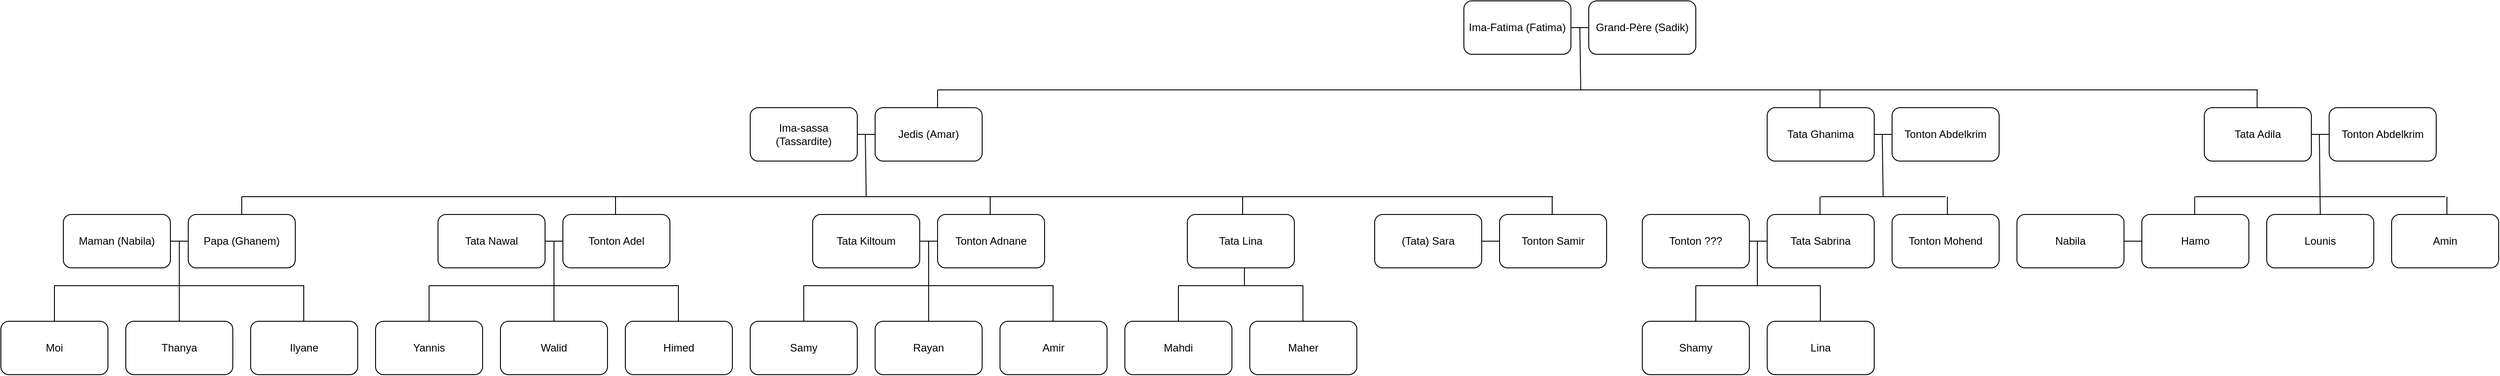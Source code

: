 <mxfile version="28.0.7">
  <diagram name="Page-1" id="pGUBPB7YpV5QTHI0yR4i">
    <mxGraphModel dx="1825" dy="1228" grid="1" gridSize="10" guides="1" tooltips="1" connect="1" arrows="1" fold="1" page="1" pageScale="1" pageWidth="827" pageHeight="1169" math="0" shadow="0">
      <root>
        <mxCell id="0" />
        <mxCell id="1" parent="0" />
        <mxCell id="REIp23zdgp6MgKpOmg6P-1" value="Moi" style="rounded=1;whiteSpace=wrap;html=1;" parent="1" vertex="1">
          <mxGeometry x="390" y="740" width="120" height="60" as="geometry" />
        </mxCell>
        <mxCell id="REIp23zdgp6MgKpOmg6P-2" value="Thanya" style="rounded=1;whiteSpace=wrap;html=1;" parent="1" vertex="1">
          <mxGeometry x="530" y="740" width="120" height="60" as="geometry" />
        </mxCell>
        <mxCell id="REIp23zdgp6MgKpOmg6P-4" value="Ilyane" style="rounded=1;whiteSpace=wrap;html=1;" parent="1" vertex="1">
          <mxGeometry x="670" y="740" width="120" height="60" as="geometry" />
        </mxCell>
        <mxCell id="REIp23zdgp6MgKpOmg6P-5" value="Maman (Nabila)" style="whiteSpace=wrap;html=1;rounded=1;" parent="1" vertex="1">
          <mxGeometry x="460" y="620" width="120" height="60" as="geometry" />
        </mxCell>
        <mxCell id="REIp23zdgp6MgKpOmg6P-7" value="Papa (Ghanem)" style="whiteSpace=wrap;html=1;rounded=1;" parent="1" vertex="1">
          <mxGeometry x="600" y="620" width="120" height="60" as="geometry" />
        </mxCell>
        <mxCell id="REIp23zdgp6MgKpOmg6P-8" value="" style="endArrow=none;html=1;rounded=0;exitX=1;exitY=0.5;exitDx=0;exitDy=0;entryX=0;entryY=0.5;entryDx=0;entryDy=0;" parent="1" source="REIp23zdgp6MgKpOmg6P-5" target="REIp23zdgp6MgKpOmg6P-7" edge="1">
          <mxGeometry width="50" height="50" relative="1" as="geometry">
            <mxPoint x="570" y="780" as="sourcePoint" />
            <mxPoint x="640" y="710" as="targetPoint" />
          </mxGeometry>
        </mxCell>
        <mxCell id="REIp23zdgp6MgKpOmg6P-9" value="" style="endArrow=none;html=1;rounded=0;exitX=0.5;exitY=0;exitDx=0;exitDy=0;" parent="1" source="REIp23zdgp6MgKpOmg6P-2" edge="1">
          <mxGeometry width="50" height="50" relative="1" as="geometry">
            <mxPoint x="570" y="780" as="sourcePoint" />
            <mxPoint x="590" y="650" as="targetPoint" />
          </mxGeometry>
        </mxCell>
        <mxCell id="REIp23zdgp6MgKpOmg6P-10" value="" style="endArrow=none;html=1;rounded=0;" parent="1" edge="1">
          <mxGeometry width="50" height="50" relative="1" as="geometry">
            <mxPoint x="450" y="700" as="sourcePoint" />
            <mxPoint x="730" y="700" as="targetPoint" />
          </mxGeometry>
        </mxCell>
        <mxCell id="REIp23zdgp6MgKpOmg6P-11" value="" style="endArrow=none;html=1;rounded=0;exitX=0.5;exitY=0;exitDx=0;exitDy=0;" parent="1" source="REIp23zdgp6MgKpOmg6P-1" edge="1">
          <mxGeometry width="50" height="50" relative="1" as="geometry">
            <mxPoint x="570" y="780" as="sourcePoint" />
            <mxPoint x="450" y="700" as="targetPoint" />
          </mxGeometry>
        </mxCell>
        <mxCell id="REIp23zdgp6MgKpOmg6P-12" value="" style="endArrow=none;html=1;rounded=0;exitX=0.5;exitY=0;exitDx=0;exitDy=0;" parent="1" edge="1">
          <mxGeometry width="50" height="50" relative="1" as="geometry">
            <mxPoint x="729.5" y="740" as="sourcePoint" />
            <mxPoint x="729.5" y="700" as="targetPoint" />
          </mxGeometry>
        </mxCell>
        <mxCell id="REIp23zdgp6MgKpOmg6P-13" value="Yannis" style="rounded=1;whiteSpace=wrap;html=1;" parent="1" vertex="1">
          <mxGeometry x="810" y="740" width="120" height="60" as="geometry" />
        </mxCell>
        <mxCell id="REIp23zdgp6MgKpOmg6P-14" value="Walid" style="rounded=1;whiteSpace=wrap;html=1;" parent="1" vertex="1">
          <mxGeometry x="950" y="740" width="120" height="60" as="geometry" />
        </mxCell>
        <mxCell id="REIp23zdgp6MgKpOmg6P-15" value="Himed" style="rounded=1;whiteSpace=wrap;html=1;" parent="1" vertex="1">
          <mxGeometry x="1090" y="740" width="120" height="60" as="geometry" />
        </mxCell>
        <mxCell id="REIp23zdgp6MgKpOmg6P-16" value="Tata Nawal" style="whiteSpace=wrap;html=1;rounded=1;" parent="1" vertex="1">
          <mxGeometry x="880" y="620" width="120" height="60" as="geometry" />
        </mxCell>
        <mxCell id="REIp23zdgp6MgKpOmg6P-17" value="Tonton Adel" style="whiteSpace=wrap;html=1;rounded=1;" parent="1" vertex="1">
          <mxGeometry x="1020" y="620" width="120" height="60" as="geometry" />
        </mxCell>
        <mxCell id="REIp23zdgp6MgKpOmg6P-18" value="" style="endArrow=none;html=1;rounded=0;exitX=1;exitY=0.5;exitDx=0;exitDy=0;entryX=0;entryY=0.5;entryDx=0;entryDy=0;" parent="1" source="REIp23zdgp6MgKpOmg6P-16" target="REIp23zdgp6MgKpOmg6P-17" edge="1">
          <mxGeometry width="50" height="50" relative="1" as="geometry">
            <mxPoint x="990" y="780" as="sourcePoint" />
            <mxPoint x="1060" y="710" as="targetPoint" />
          </mxGeometry>
        </mxCell>
        <mxCell id="REIp23zdgp6MgKpOmg6P-19" value="" style="endArrow=none;html=1;rounded=0;exitX=0.5;exitY=0;exitDx=0;exitDy=0;" parent="1" source="REIp23zdgp6MgKpOmg6P-14" edge="1">
          <mxGeometry width="50" height="50" relative="1" as="geometry">
            <mxPoint x="990" y="780" as="sourcePoint" />
            <mxPoint x="1010" y="650" as="targetPoint" />
          </mxGeometry>
        </mxCell>
        <mxCell id="REIp23zdgp6MgKpOmg6P-20" value="" style="endArrow=none;html=1;rounded=0;" parent="1" edge="1">
          <mxGeometry width="50" height="50" relative="1" as="geometry">
            <mxPoint x="870" y="700" as="sourcePoint" />
            <mxPoint x="1150" y="700" as="targetPoint" />
          </mxGeometry>
        </mxCell>
        <mxCell id="REIp23zdgp6MgKpOmg6P-21" value="" style="endArrow=none;html=1;rounded=0;exitX=0.5;exitY=0;exitDx=0;exitDy=0;" parent="1" source="REIp23zdgp6MgKpOmg6P-13" edge="1">
          <mxGeometry width="50" height="50" relative="1" as="geometry">
            <mxPoint x="990" y="780" as="sourcePoint" />
            <mxPoint x="870" y="700" as="targetPoint" />
          </mxGeometry>
        </mxCell>
        <mxCell id="REIp23zdgp6MgKpOmg6P-22" value="" style="endArrow=none;html=1;rounded=0;exitX=0.5;exitY=0;exitDx=0;exitDy=0;" parent="1" edge="1">
          <mxGeometry width="50" height="50" relative="1" as="geometry">
            <mxPoint x="1149.5" y="740" as="sourcePoint" />
            <mxPoint x="1149.5" y="700" as="targetPoint" />
          </mxGeometry>
        </mxCell>
        <mxCell id="REIp23zdgp6MgKpOmg6P-23" value="Samy" style="rounded=1;whiteSpace=wrap;html=1;" parent="1" vertex="1">
          <mxGeometry x="1230" y="740" width="120" height="60" as="geometry" />
        </mxCell>
        <mxCell id="REIp23zdgp6MgKpOmg6P-24" value="Rayan" style="rounded=1;whiteSpace=wrap;html=1;" parent="1" vertex="1">
          <mxGeometry x="1370" y="740" width="120" height="60" as="geometry" />
        </mxCell>
        <mxCell id="REIp23zdgp6MgKpOmg6P-25" value="Amir" style="rounded=1;whiteSpace=wrap;html=1;" parent="1" vertex="1">
          <mxGeometry x="1510" y="740" width="120" height="60" as="geometry" />
        </mxCell>
        <mxCell id="REIp23zdgp6MgKpOmg6P-26" value="Tata Kiltoum" style="whiteSpace=wrap;html=1;rounded=1;" parent="1" vertex="1">
          <mxGeometry x="1300" y="620" width="120" height="60" as="geometry" />
        </mxCell>
        <mxCell id="REIp23zdgp6MgKpOmg6P-27" value="Tonton Adnane" style="whiteSpace=wrap;html=1;rounded=1;" parent="1" vertex="1">
          <mxGeometry x="1440" y="620" width="120" height="60" as="geometry" />
        </mxCell>
        <mxCell id="REIp23zdgp6MgKpOmg6P-28" value="" style="endArrow=none;html=1;rounded=0;exitX=1;exitY=0.5;exitDx=0;exitDy=0;entryX=0;entryY=0.5;entryDx=0;entryDy=0;" parent="1" source="REIp23zdgp6MgKpOmg6P-26" target="REIp23zdgp6MgKpOmg6P-27" edge="1">
          <mxGeometry width="50" height="50" relative="1" as="geometry">
            <mxPoint x="1410" y="780" as="sourcePoint" />
            <mxPoint x="1480" y="710" as="targetPoint" />
          </mxGeometry>
        </mxCell>
        <mxCell id="REIp23zdgp6MgKpOmg6P-29" value="" style="endArrow=none;html=1;rounded=0;exitX=0.5;exitY=0;exitDx=0;exitDy=0;" parent="1" source="REIp23zdgp6MgKpOmg6P-24" edge="1">
          <mxGeometry width="50" height="50" relative="1" as="geometry">
            <mxPoint x="1410" y="780" as="sourcePoint" />
            <mxPoint x="1430" y="650" as="targetPoint" />
          </mxGeometry>
        </mxCell>
        <mxCell id="REIp23zdgp6MgKpOmg6P-30" value="" style="endArrow=none;html=1;rounded=0;" parent="1" edge="1">
          <mxGeometry width="50" height="50" relative="1" as="geometry">
            <mxPoint x="1290" y="700" as="sourcePoint" />
            <mxPoint x="1570" y="700" as="targetPoint" />
          </mxGeometry>
        </mxCell>
        <mxCell id="REIp23zdgp6MgKpOmg6P-31" value="" style="endArrow=none;html=1;rounded=0;exitX=0.5;exitY=0;exitDx=0;exitDy=0;" parent="1" source="REIp23zdgp6MgKpOmg6P-23" edge="1">
          <mxGeometry width="50" height="50" relative="1" as="geometry">
            <mxPoint x="1410" y="780" as="sourcePoint" />
            <mxPoint x="1290" y="700" as="targetPoint" />
          </mxGeometry>
        </mxCell>
        <mxCell id="REIp23zdgp6MgKpOmg6P-32" value="" style="endArrow=none;html=1;rounded=0;exitX=0.5;exitY=0;exitDx=0;exitDy=0;" parent="1" edge="1">
          <mxGeometry width="50" height="50" relative="1" as="geometry">
            <mxPoint x="1569.5" y="740" as="sourcePoint" />
            <mxPoint x="1569.5" y="700" as="targetPoint" />
          </mxGeometry>
        </mxCell>
        <mxCell id="REIp23zdgp6MgKpOmg6P-33" value="Mahdi" style="rounded=1;whiteSpace=wrap;html=1;" parent="1" vertex="1">
          <mxGeometry x="1650" y="740" width="120" height="60" as="geometry" />
        </mxCell>
        <mxCell id="REIp23zdgp6MgKpOmg6P-34" value="Maher" style="rounded=1;whiteSpace=wrap;html=1;" parent="1" vertex="1">
          <mxGeometry x="1790" y="740" width="120" height="60" as="geometry" />
        </mxCell>
        <mxCell id="REIp23zdgp6MgKpOmg6P-36" value="Tata Lina" style="whiteSpace=wrap;html=1;rounded=1;" parent="1" vertex="1">
          <mxGeometry x="1720" y="620" width="120" height="60" as="geometry" />
        </mxCell>
        <mxCell id="REIp23zdgp6MgKpOmg6P-39" value="" style="endArrow=none;html=1;rounded=0;" parent="1" edge="1">
          <mxGeometry width="50" height="50" relative="1" as="geometry">
            <mxPoint x="1784" y="700" as="sourcePoint" />
            <mxPoint x="1784" y="680" as="targetPoint" />
            <Array as="points" />
          </mxGeometry>
        </mxCell>
        <mxCell id="REIp23zdgp6MgKpOmg6P-40" value="" style="endArrow=none;html=1;rounded=0;" parent="1" edge="1">
          <mxGeometry width="50" height="50" relative="1" as="geometry">
            <mxPoint x="1710" y="700" as="sourcePoint" />
            <mxPoint x="1850" y="700" as="targetPoint" />
          </mxGeometry>
        </mxCell>
        <mxCell id="REIp23zdgp6MgKpOmg6P-41" value="" style="endArrow=none;html=1;rounded=0;exitX=0.5;exitY=0;exitDx=0;exitDy=0;" parent="1" source="REIp23zdgp6MgKpOmg6P-33" edge="1">
          <mxGeometry width="50" height="50" relative="1" as="geometry">
            <mxPoint x="1830" y="780" as="sourcePoint" />
            <mxPoint x="1710" y="700" as="targetPoint" />
          </mxGeometry>
        </mxCell>
        <mxCell id="REIp23zdgp6MgKpOmg6P-42" value="" style="endArrow=none;html=1;rounded=0;exitX=0.5;exitY=0;exitDx=0;exitDy=0;" parent="1" edge="1">
          <mxGeometry width="50" height="50" relative="1" as="geometry">
            <mxPoint x="1849.6" y="740" as="sourcePoint" />
            <mxPoint x="1849.6" y="700" as="targetPoint" />
          </mxGeometry>
        </mxCell>
        <mxCell id="REIp23zdgp6MgKpOmg6P-43" value="(Tata) Sara" style="whiteSpace=wrap;html=1;rounded=1;" parent="1" vertex="1">
          <mxGeometry x="1930" y="620" width="120" height="60" as="geometry" />
        </mxCell>
        <mxCell id="REIp23zdgp6MgKpOmg6P-44" value="Tonton Samir" style="whiteSpace=wrap;html=1;rounded=1;" parent="1" vertex="1">
          <mxGeometry x="2070" y="620" width="120" height="60" as="geometry" />
        </mxCell>
        <mxCell id="REIp23zdgp6MgKpOmg6P-45" value="" style="endArrow=none;html=1;rounded=0;exitX=1;exitY=0.5;exitDx=0;exitDy=0;entryX=0;entryY=0.5;entryDx=0;entryDy=0;" parent="1" source="REIp23zdgp6MgKpOmg6P-43" target="REIp23zdgp6MgKpOmg6P-44" edge="1">
          <mxGeometry width="50" height="50" relative="1" as="geometry">
            <mxPoint x="2040" y="780" as="sourcePoint" />
            <mxPoint x="2110" y="710" as="targetPoint" />
          </mxGeometry>
        </mxCell>
        <mxCell id="eBsxjamu4rI3sCRF1ald-1" value="" style="endArrow=none;html=1;rounded=0;" parent="1" edge="1">
          <mxGeometry width="50" height="50" relative="1" as="geometry">
            <mxPoint x="660" y="600" as="sourcePoint" />
            <mxPoint x="2130" y="600" as="targetPoint" />
          </mxGeometry>
        </mxCell>
        <mxCell id="eBsxjamu4rI3sCRF1ald-2" value="" style="endArrow=none;html=1;rounded=0;exitX=0.5;exitY=0;exitDx=0;exitDy=0;" parent="1" source="REIp23zdgp6MgKpOmg6P-7" edge="1">
          <mxGeometry width="50" height="50" relative="1" as="geometry">
            <mxPoint x="739.5" y="750" as="sourcePoint" />
            <mxPoint x="660" y="600" as="targetPoint" />
          </mxGeometry>
        </mxCell>
        <mxCell id="eBsxjamu4rI3sCRF1ald-3" value="" style="endArrow=none;html=1;rounded=0;exitX=0.5;exitY=0;exitDx=0;exitDy=0;" parent="1" edge="1">
          <mxGeometry width="50" height="50" relative="1" as="geometry">
            <mxPoint x="1079" y="620" as="sourcePoint" />
            <mxPoint x="1079" y="600" as="targetPoint" />
          </mxGeometry>
        </mxCell>
        <mxCell id="eBsxjamu4rI3sCRF1ald-4" value="" style="endArrow=none;html=1;rounded=0;exitX=0.5;exitY=0;exitDx=0;exitDy=0;" parent="1" edge="1">
          <mxGeometry width="50" height="50" relative="1" as="geometry">
            <mxPoint x="1499" y="620" as="sourcePoint" />
            <mxPoint x="1499" y="600" as="targetPoint" />
          </mxGeometry>
        </mxCell>
        <mxCell id="eBsxjamu4rI3sCRF1ald-5" value="" style="endArrow=none;html=1;rounded=0;exitX=0.5;exitY=0;exitDx=0;exitDy=0;" parent="1" edge="1">
          <mxGeometry width="50" height="50" relative="1" as="geometry">
            <mxPoint x="1782" y="620" as="sourcePoint" />
            <mxPoint x="1782" y="600" as="targetPoint" />
          </mxGeometry>
        </mxCell>
        <mxCell id="eBsxjamu4rI3sCRF1ald-6" value="" style="endArrow=none;html=1;rounded=0;exitX=0.5;exitY=0;exitDx=0;exitDy=0;" parent="1" edge="1">
          <mxGeometry width="50" height="50" relative="1" as="geometry">
            <mxPoint x="2129" y="620" as="sourcePoint" />
            <mxPoint x="2129" y="600" as="targetPoint" />
          </mxGeometry>
        </mxCell>
        <mxCell id="eBsxjamu4rI3sCRF1ald-7" value="" style="endArrow=none;html=1;rounded=0;" parent="1" edge="1">
          <mxGeometry width="50" height="50" relative="1" as="geometry">
            <mxPoint x="1360" y="600" as="sourcePoint" />
            <mxPoint x="1359" y="530" as="targetPoint" />
          </mxGeometry>
        </mxCell>
        <mxCell id="eBsxjamu4rI3sCRF1ald-8" value="Ima-sassa (Tassardite)" style="whiteSpace=wrap;html=1;rounded=1;" parent="1" vertex="1">
          <mxGeometry x="1230" y="500" width="120" height="60" as="geometry" />
        </mxCell>
        <mxCell id="eBsxjamu4rI3sCRF1ald-9" value="Jedis (Amar)" style="whiteSpace=wrap;html=1;rounded=1;" parent="1" vertex="1">
          <mxGeometry x="1370" y="500" width="120" height="60" as="geometry" />
        </mxCell>
        <mxCell id="eBsxjamu4rI3sCRF1ald-10" value="" style="endArrow=none;html=1;rounded=0;exitX=1;exitY=0.5;exitDx=0;exitDy=0;entryX=0;entryY=0.5;entryDx=0;entryDy=0;" parent="1" source="eBsxjamu4rI3sCRF1ald-8" target="eBsxjamu4rI3sCRF1ald-9" edge="1">
          <mxGeometry width="50" height="50" relative="1" as="geometry">
            <mxPoint x="1340" y="660" as="sourcePoint" />
            <mxPoint x="1410" y="590" as="targetPoint" />
          </mxGeometry>
        </mxCell>
        <mxCell id="eBsxjamu4rI3sCRF1ald-11" value="" style="endArrow=none;html=1;rounded=0;" parent="1" edge="1">
          <mxGeometry width="50" height="50" relative="1" as="geometry">
            <mxPoint x="2500" y="600" as="sourcePoint" />
            <mxPoint x="2499" y="530" as="targetPoint" />
          </mxGeometry>
        </mxCell>
        <mxCell id="eBsxjamu4rI3sCRF1ald-12" value="Tata Ghanima" style="whiteSpace=wrap;html=1;rounded=1;" parent="1" vertex="1">
          <mxGeometry x="2370" y="500" width="120" height="60" as="geometry" />
        </mxCell>
        <mxCell id="eBsxjamu4rI3sCRF1ald-13" value="Tonton Abdelkrim" style="whiteSpace=wrap;html=1;rounded=1;" parent="1" vertex="1">
          <mxGeometry x="2510" y="500" width="120" height="60" as="geometry" />
        </mxCell>
        <mxCell id="eBsxjamu4rI3sCRF1ald-14" value="" style="endArrow=none;html=1;rounded=0;exitX=1;exitY=0.5;exitDx=0;exitDy=0;entryX=0;entryY=0.5;entryDx=0;entryDy=0;" parent="1" source="eBsxjamu4rI3sCRF1ald-12" target="eBsxjamu4rI3sCRF1ald-13" edge="1">
          <mxGeometry width="50" height="50" relative="1" as="geometry">
            <mxPoint x="2480" y="660" as="sourcePoint" />
            <mxPoint x="2550" y="590" as="targetPoint" />
          </mxGeometry>
        </mxCell>
        <mxCell id="eBsxjamu4rI3sCRF1ald-15" value="" style="endArrow=none;html=1;rounded=0;" parent="1" edge="1">
          <mxGeometry width="50" height="50" relative="1" as="geometry">
            <mxPoint x="2359" y="700" as="sourcePoint" />
            <mxPoint x="2359" y="650" as="targetPoint" />
          </mxGeometry>
        </mxCell>
        <mxCell id="eBsxjamu4rI3sCRF1ald-16" value="Tonton ???" style="whiteSpace=wrap;html=1;rounded=1;" parent="1" vertex="1">
          <mxGeometry x="2230" y="620" width="120" height="60" as="geometry" />
        </mxCell>
        <mxCell id="eBsxjamu4rI3sCRF1ald-17" value="Tata Sabrina" style="whiteSpace=wrap;html=1;rounded=1;" parent="1" vertex="1">
          <mxGeometry x="2370" y="620" width="120" height="60" as="geometry" />
        </mxCell>
        <mxCell id="eBsxjamu4rI3sCRF1ald-18" value="" style="endArrow=none;html=1;rounded=0;exitX=1;exitY=0.5;exitDx=0;exitDy=0;entryX=0;entryY=0.5;entryDx=0;entryDy=0;" parent="1" source="eBsxjamu4rI3sCRF1ald-16" target="eBsxjamu4rI3sCRF1ald-17" edge="1">
          <mxGeometry width="50" height="50" relative="1" as="geometry">
            <mxPoint x="2340" y="780" as="sourcePoint" />
            <mxPoint x="2410" y="710" as="targetPoint" />
          </mxGeometry>
        </mxCell>
        <mxCell id="eBsxjamu4rI3sCRF1ald-19" value="Tonton Mohend" style="whiteSpace=wrap;html=1;rounded=1;" parent="1" vertex="1">
          <mxGeometry x="2510" y="620" width="120" height="60" as="geometry" />
        </mxCell>
        <mxCell id="eBsxjamu4rI3sCRF1ald-20" value="" style="endArrow=none;html=1;rounded=0;exitX=0.5;exitY=0;exitDx=0;exitDy=0;" parent="1" edge="1">
          <mxGeometry width="50" height="50" relative="1" as="geometry">
            <mxPoint x="2572" y="620" as="sourcePoint" />
            <mxPoint x="2572" y="600" as="targetPoint" />
          </mxGeometry>
        </mxCell>
        <mxCell id="eBsxjamu4rI3sCRF1ald-21" value="" style="endArrow=none;html=1;rounded=0;exitX=0.5;exitY=0;exitDx=0;exitDy=0;" parent="1" edge="1">
          <mxGeometry width="50" height="50" relative="1" as="geometry">
            <mxPoint x="2429.23" y="620" as="sourcePoint" />
            <mxPoint x="2429.23" y="600" as="targetPoint" />
          </mxGeometry>
        </mxCell>
        <mxCell id="eBsxjamu4rI3sCRF1ald-22" value="" style="endArrow=none;html=1;rounded=0;" parent="1" edge="1">
          <mxGeometry width="50" height="50" relative="1" as="geometry">
            <mxPoint x="2430" y="600" as="sourcePoint" />
            <mxPoint x="2570" y="600" as="targetPoint" />
          </mxGeometry>
        </mxCell>
        <mxCell id="eBsxjamu4rI3sCRF1ald-23" value="Shamy" style="rounded=1;whiteSpace=wrap;html=1;" parent="1" vertex="1">
          <mxGeometry x="2230" y="740" width="120" height="60" as="geometry" />
        </mxCell>
        <mxCell id="eBsxjamu4rI3sCRF1ald-24" value="Lina" style="rounded=1;whiteSpace=wrap;html=1;" parent="1" vertex="1">
          <mxGeometry x="2370" y="740" width="120" height="60" as="geometry" />
        </mxCell>
        <mxCell id="eBsxjamu4rI3sCRF1ald-25" value="" style="endArrow=none;html=1;rounded=0;" parent="1" edge="1">
          <mxGeometry width="50" height="50" relative="1" as="geometry">
            <mxPoint x="2290" y="700" as="sourcePoint" />
            <mxPoint x="2430" y="700" as="targetPoint" />
          </mxGeometry>
        </mxCell>
        <mxCell id="eBsxjamu4rI3sCRF1ald-26" value="" style="endArrow=none;html=1;rounded=0;exitX=0.5;exitY=0;exitDx=0;exitDy=0;" parent="1" source="eBsxjamu4rI3sCRF1ald-23" edge="1">
          <mxGeometry width="50" height="50" relative="1" as="geometry">
            <mxPoint x="2410" y="780" as="sourcePoint" />
            <mxPoint x="2290" y="700" as="targetPoint" />
          </mxGeometry>
        </mxCell>
        <mxCell id="eBsxjamu4rI3sCRF1ald-27" value="" style="endArrow=none;html=1;rounded=0;exitX=0.5;exitY=0;exitDx=0;exitDy=0;" parent="1" edge="1">
          <mxGeometry width="50" height="50" relative="1" as="geometry">
            <mxPoint x="2429.6" y="740" as="sourcePoint" />
            <mxPoint x="2429.6" y="700" as="targetPoint" />
          </mxGeometry>
        </mxCell>
        <mxCell id="eBsxjamu4rI3sCRF1ald-28" value="" style="endArrow=none;html=1;rounded=0;exitX=0.5;exitY=0;exitDx=0;exitDy=0;" parent="1" source="eBsxjamu4rI3sCRF1ald-35" edge="1">
          <mxGeometry width="50" height="50" relative="1" as="geometry">
            <mxPoint x="2990" y="600" as="sourcePoint" />
            <mxPoint x="2989" y="530" as="targetPoint" />
          </mxGeometry>
        </mxCell>
        <mxCell id="eBsxjamu4rI3sCRF1ald-29" value="Tata Adila" style="whiteSpace=wrap;html=1;rounded=1;" parent="1" vertex="1">
          <mxGeometry x="2860" y="500" width="120" height="60" as="geometry" />
        </mxCell>
        <mxCell id="eBsxjamu4rI3sCRF1ald-30" value="Tonton Abdelkrim" style="whiteSpace=wrap;html=1;rounded=1;" parent="1" vertex="1">
          <mxGeometry x="3000" y="500" width="120" height="60" as="geometry" />
        </mxCell>
        <mxCell id="eBsxjamu4rI3sCRF1ald-31" value="" style="endArrow=none;html=1;rounded=0;exitX=1;exitY=0.5;exitDx=0;exitDy=0;entryX=0;entryY=0.5;entryDx=0;entryDy=0;" parent="1" source="eBsxjamu4rI3sCRF1ald-29" target="eBsxjamu4rI3sCRF1ald-30" edge="1">
          <mxGeometry width="50" height="50" relative="1" as="geometry">
            <mxPoint x="2970" y="660" as="sourcePoint" />
            <mxPoint x="3040" y="590" as="targetPoint" />
          </mxGeometry>
        </mxCell>
        <mxCell id="eBsxjamu4rI3sCRF1ald-32" value="Nabila" style="whiteSpace=wrap;html=1;rounded=1;" parent="1" vertex="1">
          <mxGeometry x="2650" y="620" width="120" height="60" as="geometry" />
        </mxCell>
        <mxCell id="eBsxjamu4rI3sCRF1ald-33" value="Hamo" style="whiteSpace=wrap;html=1;rounded=1;" parent="1" vertex="1">
          <mxGeometry x="2790" y="620" width="120" height="60" as="geometry" />
        </mxCell>
        <mxCell id="eBsxjamu4rI3sCRF1ald-34" value="" style="endArrow=none;html=1;rounded=0;exitX=1;exitY=0.5;exitDx=0;exitDy=0;entryX=0;entryY=0.5;entryDx=0;entryDy=0;" parent="1" source="eBsxjamu4rI3sCRF1ald-32" target="eBsxjamu4rI3sCRF1ald-33" edge="1">
          <mxGeometry width="50" height="50" relative="1" as="geometry">
            <mxPoint x="2760" y="780" as="sourcePoint" />
            <mxPoint x="2830" y="710" as="targetPoint" />
          </mxGeometry>
        </mxCell>
        <mxCell id="eBsxjamu4rI3sCRF1ald-35" value="Lounis" style="whiteSpace=wrap;html=1;rounded=1;" parent="1" vertex="1">
          <mxGeometry x="2930" y="620" width="120" height="60" as="geometry" />
        </mxCell>
        <mxCell id="eBsxjamu4rI3sCRF1ald-37" value="" style="endArrow=none;html=1;rounded=0;exitX=0.5;exitY=0;exitDx=0;exitDy=0;" parent="1" edge="1">
          <mxGeometry width="50" height="50" relative="1" as="geometry">
            <mxPoint x="2849.23" y="620" as="sourcePoint" />
            <mxPoint x="2849.23" y="600" as="targetPoint" />
          </mxGeometry>
        </mxCell>
        <mxCell id="eBsxjamu4rI3sCRF1ald-38" value="" style="endArrow=none;html=1;rounded=0;" parent="1" edge="1">
          <mxGeometry width="50" height="50" relative="1" as="geometry">
            <mxPoint x="2850" y="600" as="sourcePoint" />
            <mxPoint x="3130" y="600" as="targetPoint" />
          </mxGeometry>
        </mxCell>
        <mxCell id="eBsxjamu4rI3sCRF1ald-39" value="Amin" style="whiteSpace=wrap;html=1;rounded=1;" parent="1" vertex="1">
          <mxGeometry x="3070" y="620" width="120" height="60" as="geometry" />
        </mxCell>
        <mxCell id="eBsxjamu4rI3sCRF1ald-40" value="" style="endArrow=none;html=1;rounded=0;exitX=0.5;exitY=0;exitDx=0;exitDy=0;" parent="1" edge="1">
          <mxGeometry width="50" height="50" relative="1" as="geometry">
            <mxPoint x="3132" y="620" as="sourcePoint" />
            <mxPoint x="3132" y="600" as="targetPoint" />
          </mxGeometry>
        </mxCell>
        <mxCell id="eBsxjamu4rI3sCRF1ald-41" value="" style="endArrow=none;html=1;rounded=0;" parent="1" edge="1">
          <mxGeometry width="50" height="50" relative="1" as="geometry">
            <mxPoint x="2161" y="480" as="sourcePoint" />
            <mxPoint x="2160" y="410" as="targetPoint" />
          </mxGeometry>
        </mxCell>
        <mxCell id="eBsxjamu4rI3sCRF1ald-42" value="" style="endArrow=none;html=1;rounded=0;" parent="1" edge="1">
          <mxGeometry width="50" height="50" relative="1" as="geometry">
            <mxPoint x="2920" y="480" as="sourcePoint" />
            <mxPoint x="1440" y="480" as="targetPoint" />
          </mxGeometry>
        </mxCell>
        <mxCell id="eBsxjamu4rI3sCRF1ald-43" value="" style="endArrow=none;html=1;rounded=0;exitX=0.5;exitY=0;exitDx=0;exitDy=0;" parent="1" edge="1">
          <mxGeometry width="50" height="50" relative="1" as="geometry">
            <mxPoint x="1440" y="500" as="sourcePoint" />
            <mxPoint x="1440" y="480" as="targetPoint" />
          </mxGeometry>
        </mxCell>
        <mxCell id="eBsxjamu4rI3sCRF1ald-44" value="" style="endArrow=none;html=1;rounded=0;exitX=0.5;exitY=0;exitDx=0;exitDy=0;" parent="1" edge="1">
          <mxGeometry width="50" height="50" relative="1" as="geometry">
            <mxPoint x="2429.23" y="500" as="sourcePoint" />
            <mxPoint x="2429.23" y="480" as="targetPoint" />
          </mxGeometry>
        </mxCell>
        <mxCell id="eBsxjamu4rI3sCRF1ald-45" value="" style="endArrow=none;html=1;rounded=0;exitX=0.5;exitY=0;exitDx=0;exitDy=0;" parent="1" edge="1">
          <mxGeometry width="50" height="50" relative="1" as="geometry">
            <mxPoint x="2919.23" y="500" as="sourcePoint" />
            <mxPoint x="2919.23" y="480" as="targetPoint" />
          </mxGeometry>
        </mxCell>
        <mxCell id="eBsxjamu4rI3sCRF1ald-46" value="Ima-Fatima (Fatima)" style="whiteSpace=wrap;html=1;rounded=1;" parent="1" vertex="1">
          <mxGeometry x="2030" y="380" width="120" height="60" as="geometry" />
        </mxCell>
        <mxCell id="eBsxjamu4rI3sCRF1ald-47" value="Grand-Père (Sadik)" style="whiteSpace=wrap;html=1;rounded=1;" parent="1" vertex="1">
          <mxGeometry x="2170" y="380" width="120" height="60" as="geometry" />
        </mxCell>
        <mxCell id="eBsxjamu4rI3sCRF1ald-48" value="" style="endArrow=none;html=1;rounded=0;exitX=1;exitY=0.5;exitDx=0;exitDy=0;entryX=0;entryY=0.5;entryDx=0;entryDy=0;" parent="1" source="eBsxjamu4rI3sCRF1ald-46" target="eBsxjamu4rI3sCRF1ald-47" edge="1">
          <mxGeometry width="50" height="50" relative="1" as="geometry">
            <mxPoint x="2140" y="540" as="sourcePoint" />
            <mxPoint x="2210" y="470" as="targetPoint" />
          </mxGeometry>
        </mxCell>
      </root>
    </mxGraphModel>
  </diagram>
</mxfile>
